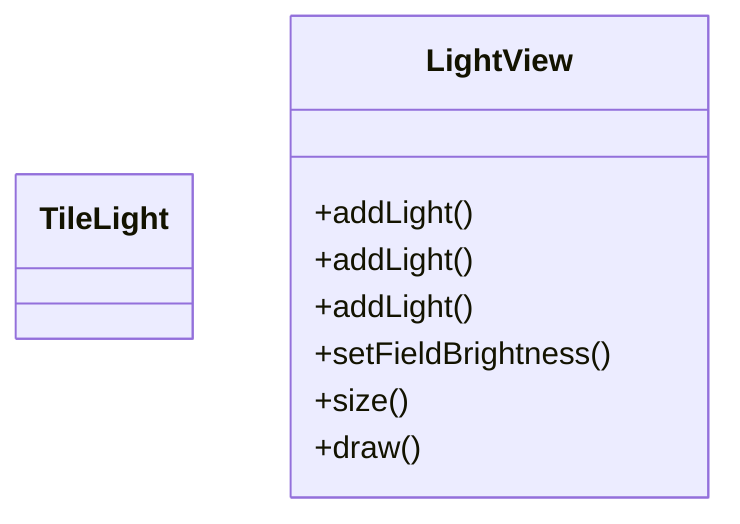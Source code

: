 classDiagram
    class TileLight {
    }
    class LightView {
        +addLight()
        +addLight()
        +addLight()
        +setFieldBrightness()
        +size()
        +draw()
    }